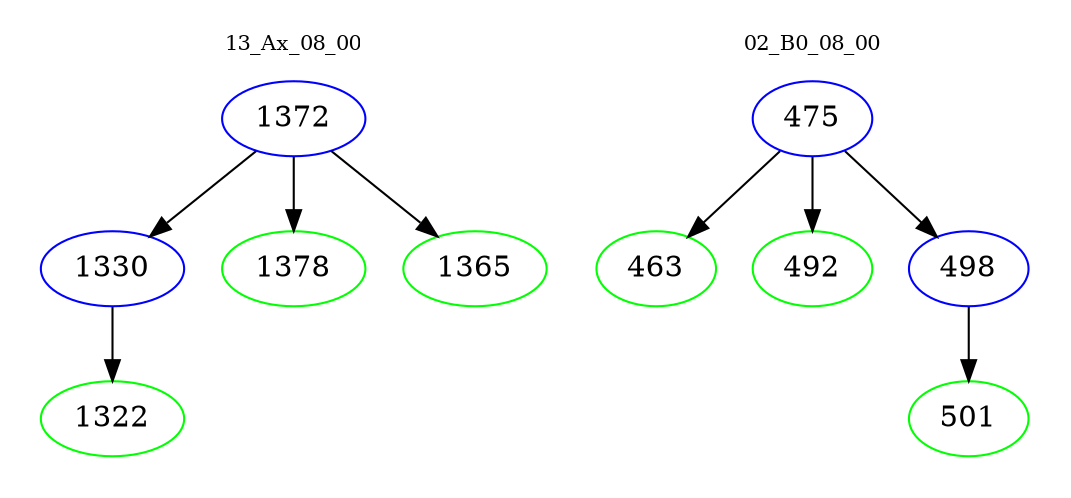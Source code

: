 digraph{
subgraph cluster_0 {
color = white
label = "13_Ax_08_00";
fontsize=10;
T0_1372 [label="1372", color="blue"]
T0_1372 -> T0_1330 [color="black"]
T0_1330 [label="1330", color="blue"]
T0_1330 -> T0_1322 [color="black"]
T0_1322 [label="1322", color="green"]
T0_1372 -> T0_1378 [color="black"]
T0_1378 [label="1378", color="green"]
T0_1372 -> T0_1365 [color="black"]
T0_1365 [label="1365", color="green"]
}
subgraph cluster_1 {
color = white
label = "02_B0_08_00";
fontsize=10;
T1_475 [label="475", color="blue"]
T1_475 -> T1_463 [color="black"]
T1_463 [label="463", color="green"]
T1_475 -> T1_492 [color="black"]
T1_492 [label="492", color="green"]
T1_475 -> T1_498 [color="black"]
T1_498 [label="498", color="blue"]
T1_498 -> T1_501 [color="black"]
T1_501 [label="501", color="green"]
}
}
